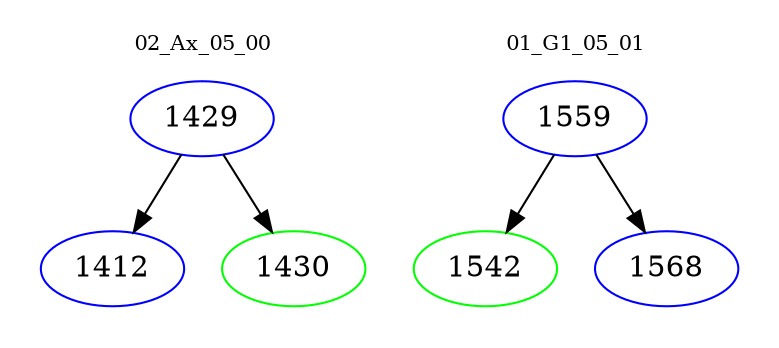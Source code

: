 digraph{
subgraph cluster_0 {
color = white
label = "02_Ax_05_00";
fontsize=10;
T0_1429 [label="1429", color="blue"]
T0_1429 -> T0_1412 [color="black"]
T0_1412 [label="1412", color="blue"]
T0_1429 -> T0_1430 [color="black"]
T0_1430 [label="1430", color="green"]
}
subgraph cluster_1 {
color = white
label = "01_G1_05_01";
fontsize=10;
T1_1559 [label="1559", color="blue"]
T1_1559 -> T1_1542 [color="black"]
T1_1542 [label="1542", color="green"]
T1_1559 -> T1_1568 [color="black"]
T1_1568 [label="1568", color="blue"]
}
}
